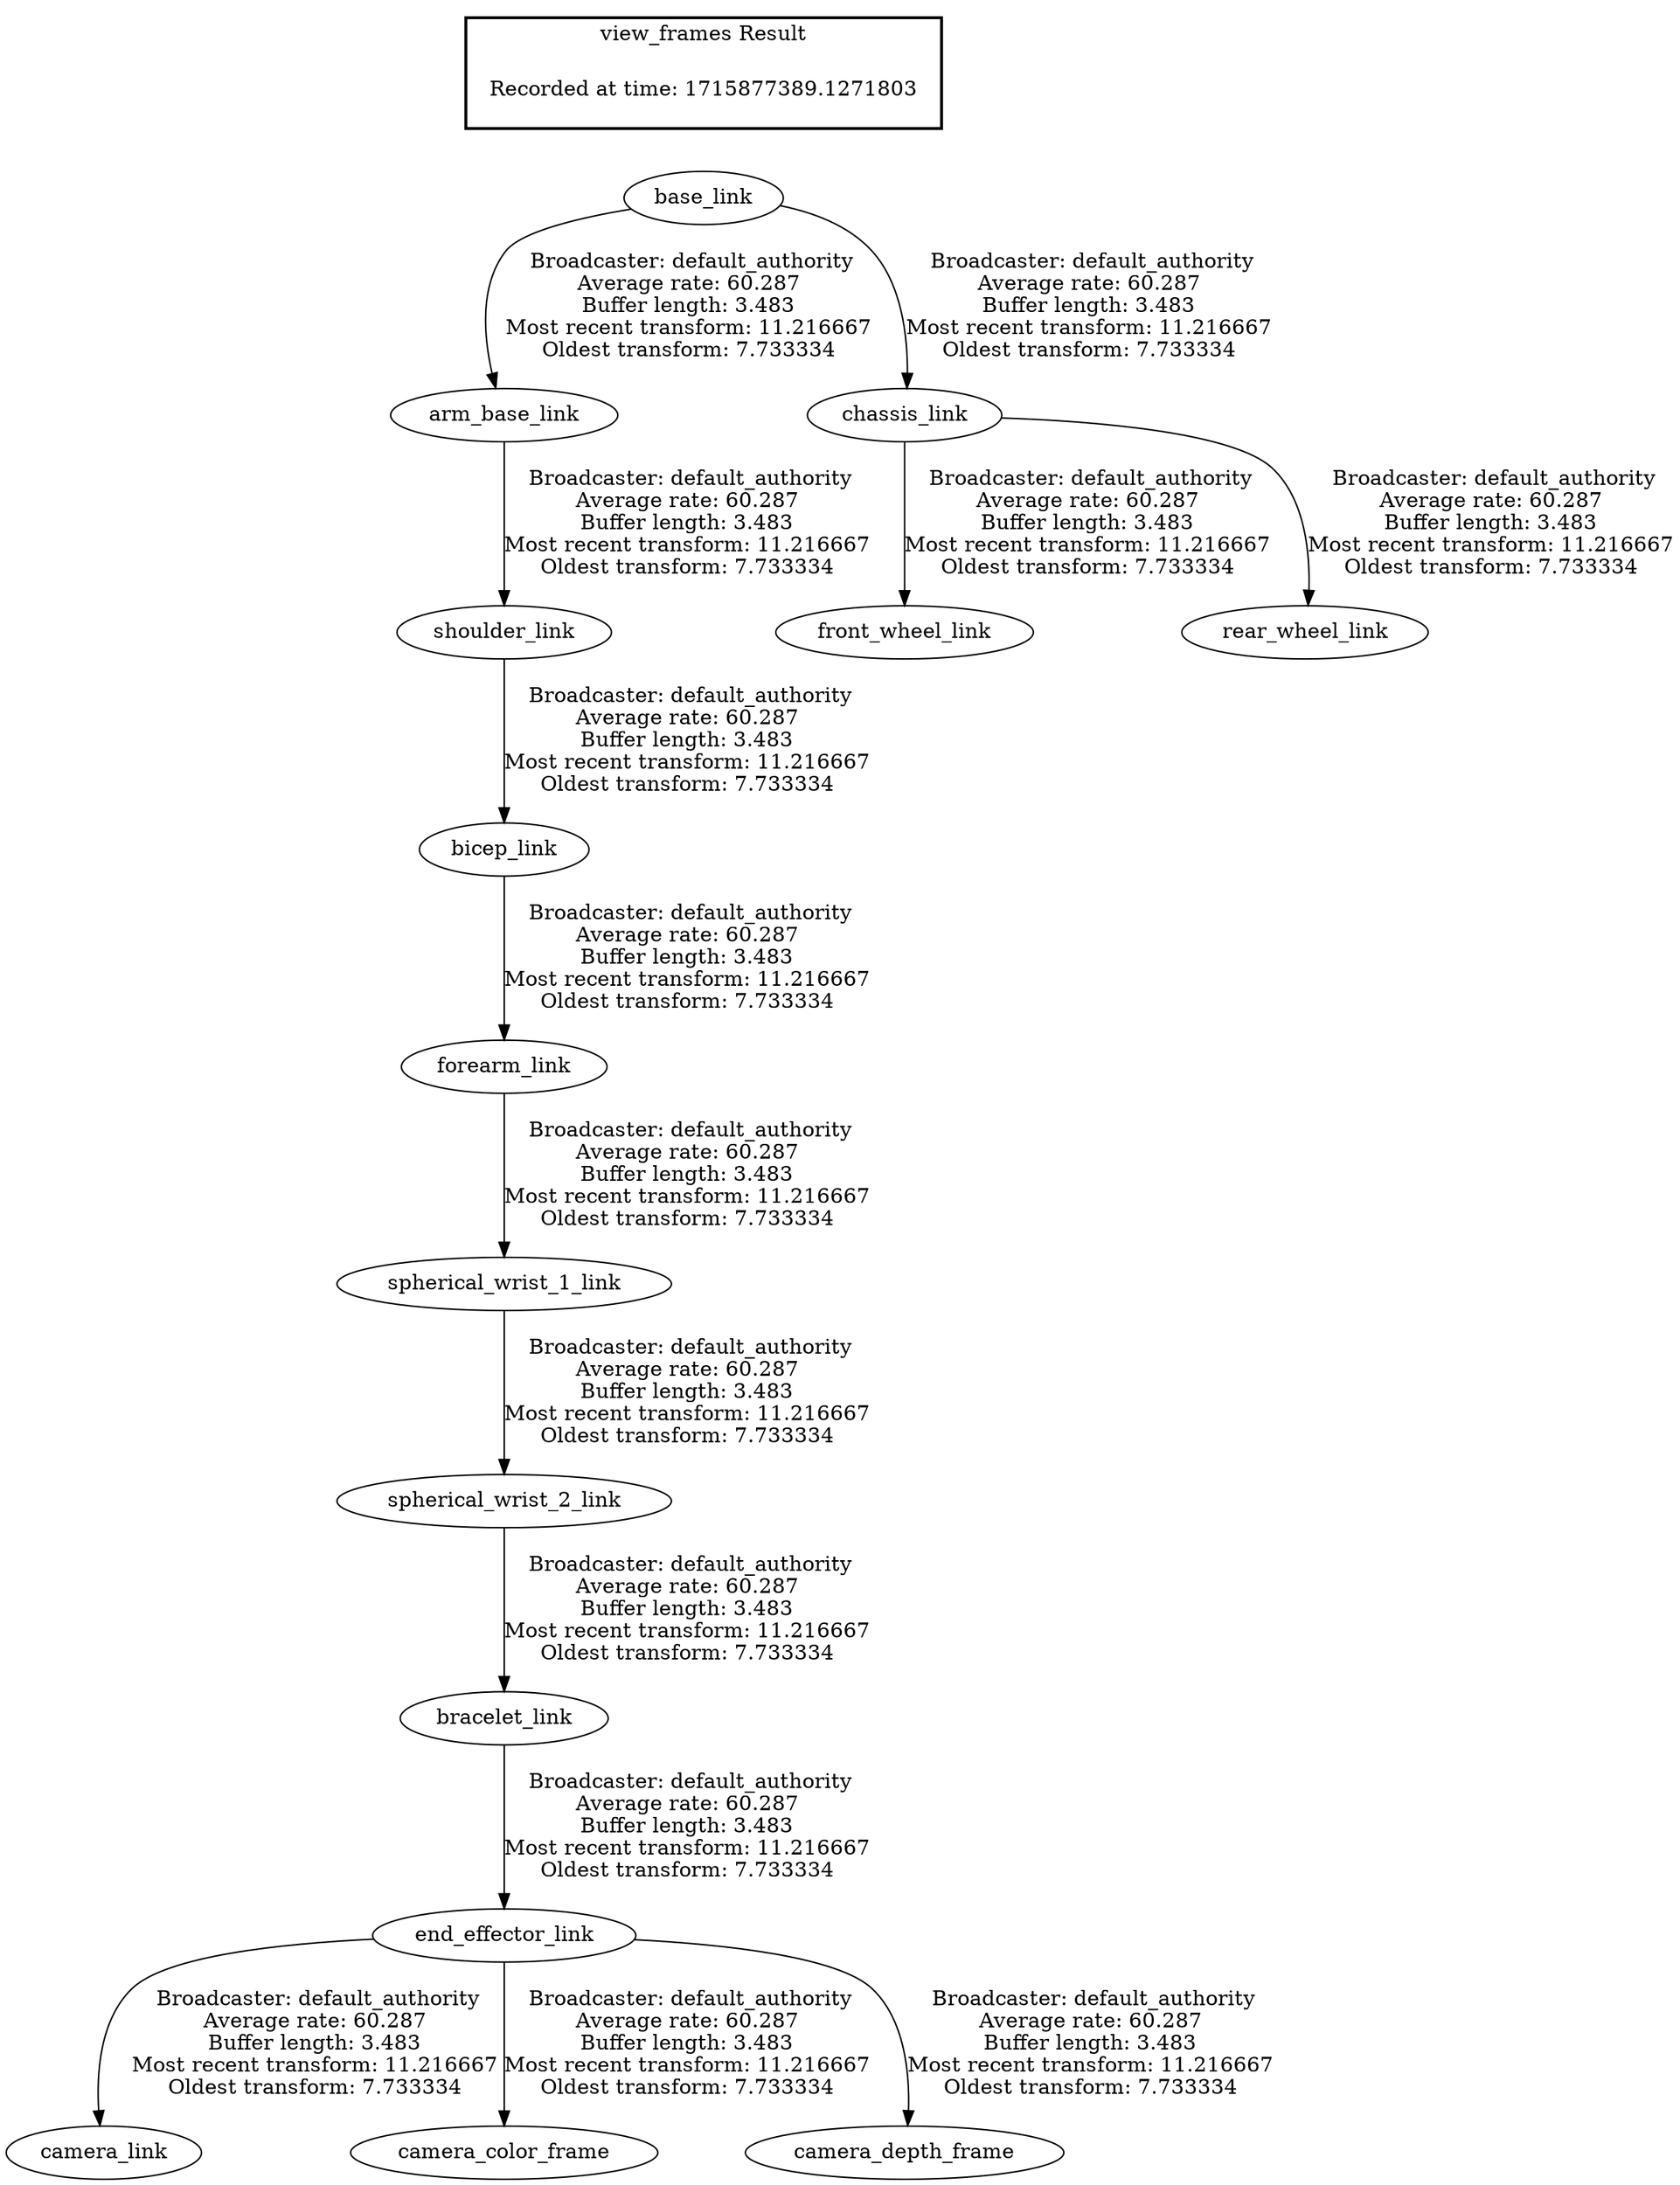 digraph G {
"base_link" -> "arm_base_link"[label=" Broadcaster: default_authority\nAverage rate: 60.287\nBuffer length: 3.483\nMost recent transform: 11.216667\nOldest transform: 7.733334\n"];
"base_link" -> "chassis_link"[label=" Broadcaster: default_authority\nAverage rate: 60.287\nBuffer length: 3.483\nMost recent transform: 11.216667\nOldest transform: 7.733334\n"];
"arm_base_link" -> "shoulder_link"[label=" Broadcaster: default_authority\nAverage rate: 60.287\nBuffer length: 3.483\nMost recent transform: 11.216667\nOldest transform: 7.733334\n"];
"chassis_link" -> "front_wheel_link"[label=" Broadcaster: default_authority\nAverage rate: 60.287\nBuffer length: 3.483\nMost recent transform: 11.216667\nOldest transform: 7.733334\n"];
"chassis_link" -> "rear_wheel_link"[label=" Broadcaster: default_authority\nAverage rate: 60.287\nBuffer length: 3.483\nMost recent transform: 11.216667\nOldest transform: 7.733334\n"];
"shoulder_link" -> "bicep_link"[label=" Broadcaster: default_authority\nAverage rate: 60.287\nBuffer length: 3.483\nMost recent transform: 11.216667\nOldest transform: 7.733334\n"];
"bicep_link" -> "forearm_link"[label=" Broadcaster: default_authority\nAverage rate: 60.287\nBuffer length: 3.483\nMost recent transform: 11.216667\nOldest transform: 7.733334\n"];
"forearm_link" -> "spherical_wrist_1_link"[label=" Broadcaster: default_authority\nAverage rate: 60.287\nBuffer length: 3.483\nMost recent transform: 11.216667\nOldest transform: 7.733334\n"];
"spherical_wrist_1_link" -> "spherical_wrist_2_link"[label=" Broadcaster: default_authority\nAverage rate: 60.287\nBuffer length: 3.483\nMost recent transform: 11.216667\nOldest transform: 7.733334\n"];
"spherical_wrist_2_link" -> "bracelet_link"[label=" Broadcaster: default_authority\nAverage rate: 60.287\nBuffer length: 3.483\nMost recent transform: 11.216667\nOldest transform: 7.733334\n"];
"bracelet_link" -> "end_effector_link"[label=" Broadcaster: default_authority\nAverage rate: 60.287\nBuffer length: 3.483\nMost recent transform: 11.216667\nOldest transform: 7.733334\n"];
"end_effector_link" -> "camera_link"[label=" Broadcaster: default_authority\nAverage rate: 60.287\nBuffer length: 3.483\nMost recent transform: 11.216667\nOldest transform: 7.733334\n"];
"end_effector_link" -> "camera_color_frame"[label=" Broadcaster: default_authority\nAverage rate: 60.287\nBuffer length: 3.483\nMost recent transform: 11.216667\nOldest transform: 7.733334\n"];
"end_effector_link" -> "camera_depth_frame"[label=" Broadcaster: default_authority\nAverage rate: 60.287\nBuffer length: 3.483\nMost recent transform: 11.216667\nOldest transform: 7.733334\n"];
edge [style=invis];
 subgraph cluster_legend { style=bold; color=black; label ="view_frames Result";
"Recorded at time: 1715877389.1271803"[ shape=plaintext ] ;
}->"base_link";
}